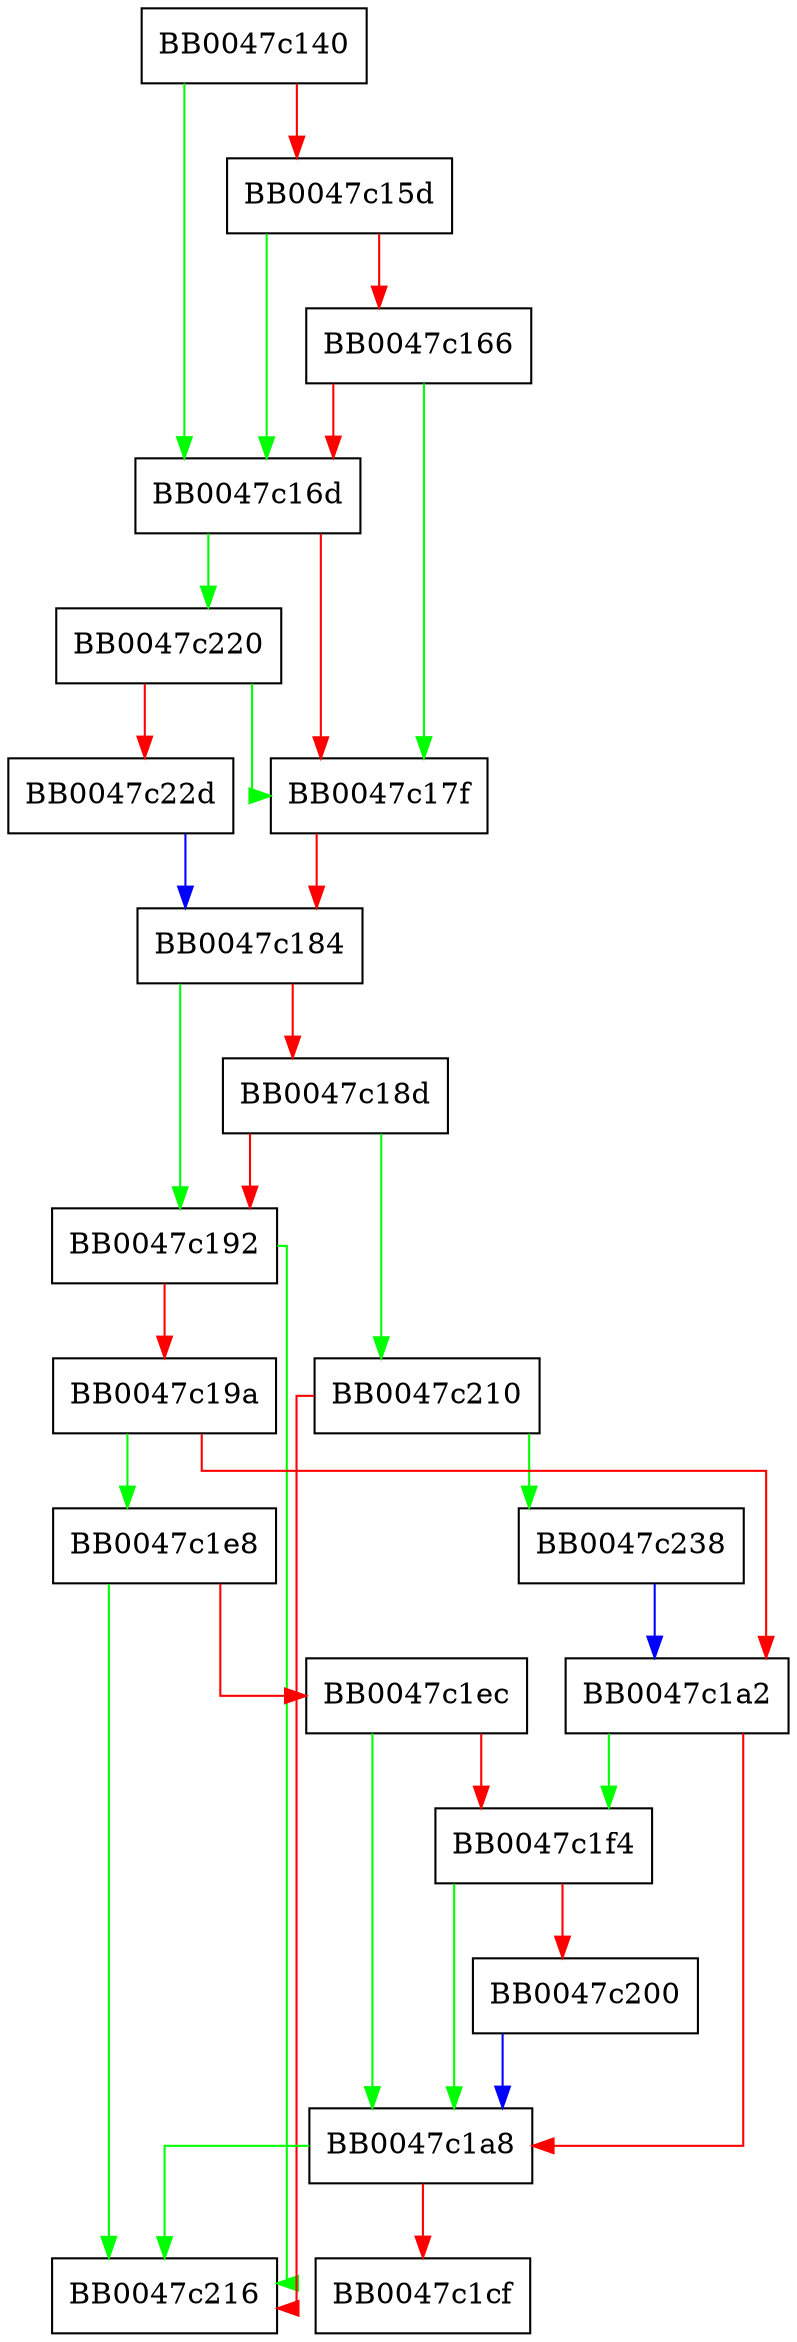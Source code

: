 digraph ssl3_send_alert {
  node [shape="box"];
  graph [splines=ortho];
  BB0047c140 -> BB0047c16d [color="green"];
  BB0047c140 -> BB0047c15d [color="red"];
  BB0047c15d -> BB0047c16d [color="green"];
  BB0047c15d -> BB0047c166 [color="red"];
  BB0047c166 -> BB0047c17f [color="green"];
  BB0047c166 -> BB0047c16d [color="red"];
  BB0047c16d -> BB0047c220 [color="green"];
  BB0047c16d -> BB0047c17f [color="red"];
  BB0047c17f -> BB0047c184 [color="red"];
  BB0047c184 -> BB0047c192 [color="green"];
  BB0047c184 -> BB0047c18d [color="red"];
  BB0047c18d -> BB0047c210 [color="green"];
  BB0047c18d -> BB0047c192 [color="red"];
  BB0047c192 -> BB0047c216 [color="green"];
  BB0047c192 -> BB0047c19a [color="red"];
  BB0047c19a -> BB0047c1e8 [color="green"];
  BB0047c19a -> BB0047c1a2 [color="red"];
  BB0047c1a2 -> BB0047c1f4 [color="green"];
  BB0047c1a2 -> BB0047c1a8 [color="red"];
  BB0047c1a8 -> BB0047c216 [color="green"];
  BB0047c1a8 -> BB0047c1cf [color="red"];
  BB0047c1e8 -> BB0047c216 [color="green"];
  BB0047c1e8 -> BB0047c1ec [color="red"];
  BB0047c1ec -> BB0047c1a8 [color="green"];
  BB0047c1ec -> BB0047c1f4 [color="red"];
  BB0047c1f4 -> BB0047c1a8 [color="green"];
  BB0047c1f4 -> BB0047c200 [color="red"];
  BB0047c200 -> BB0047c1a8 [color="blue"];
  BB0047c210 -> BB0047c238 [color="green"];
  BB0047c210 -> BB0047c216 [color="red"];
  BB0047c220 -> BB0047c17f [color="green"];
  BB0047c220 -> BB0047c22d [color="red"];
  BB0047c22d -> BB0047c184 [color="blue"];
  BB0047c238 -> BB0047c1a2 [color="blue"];
}